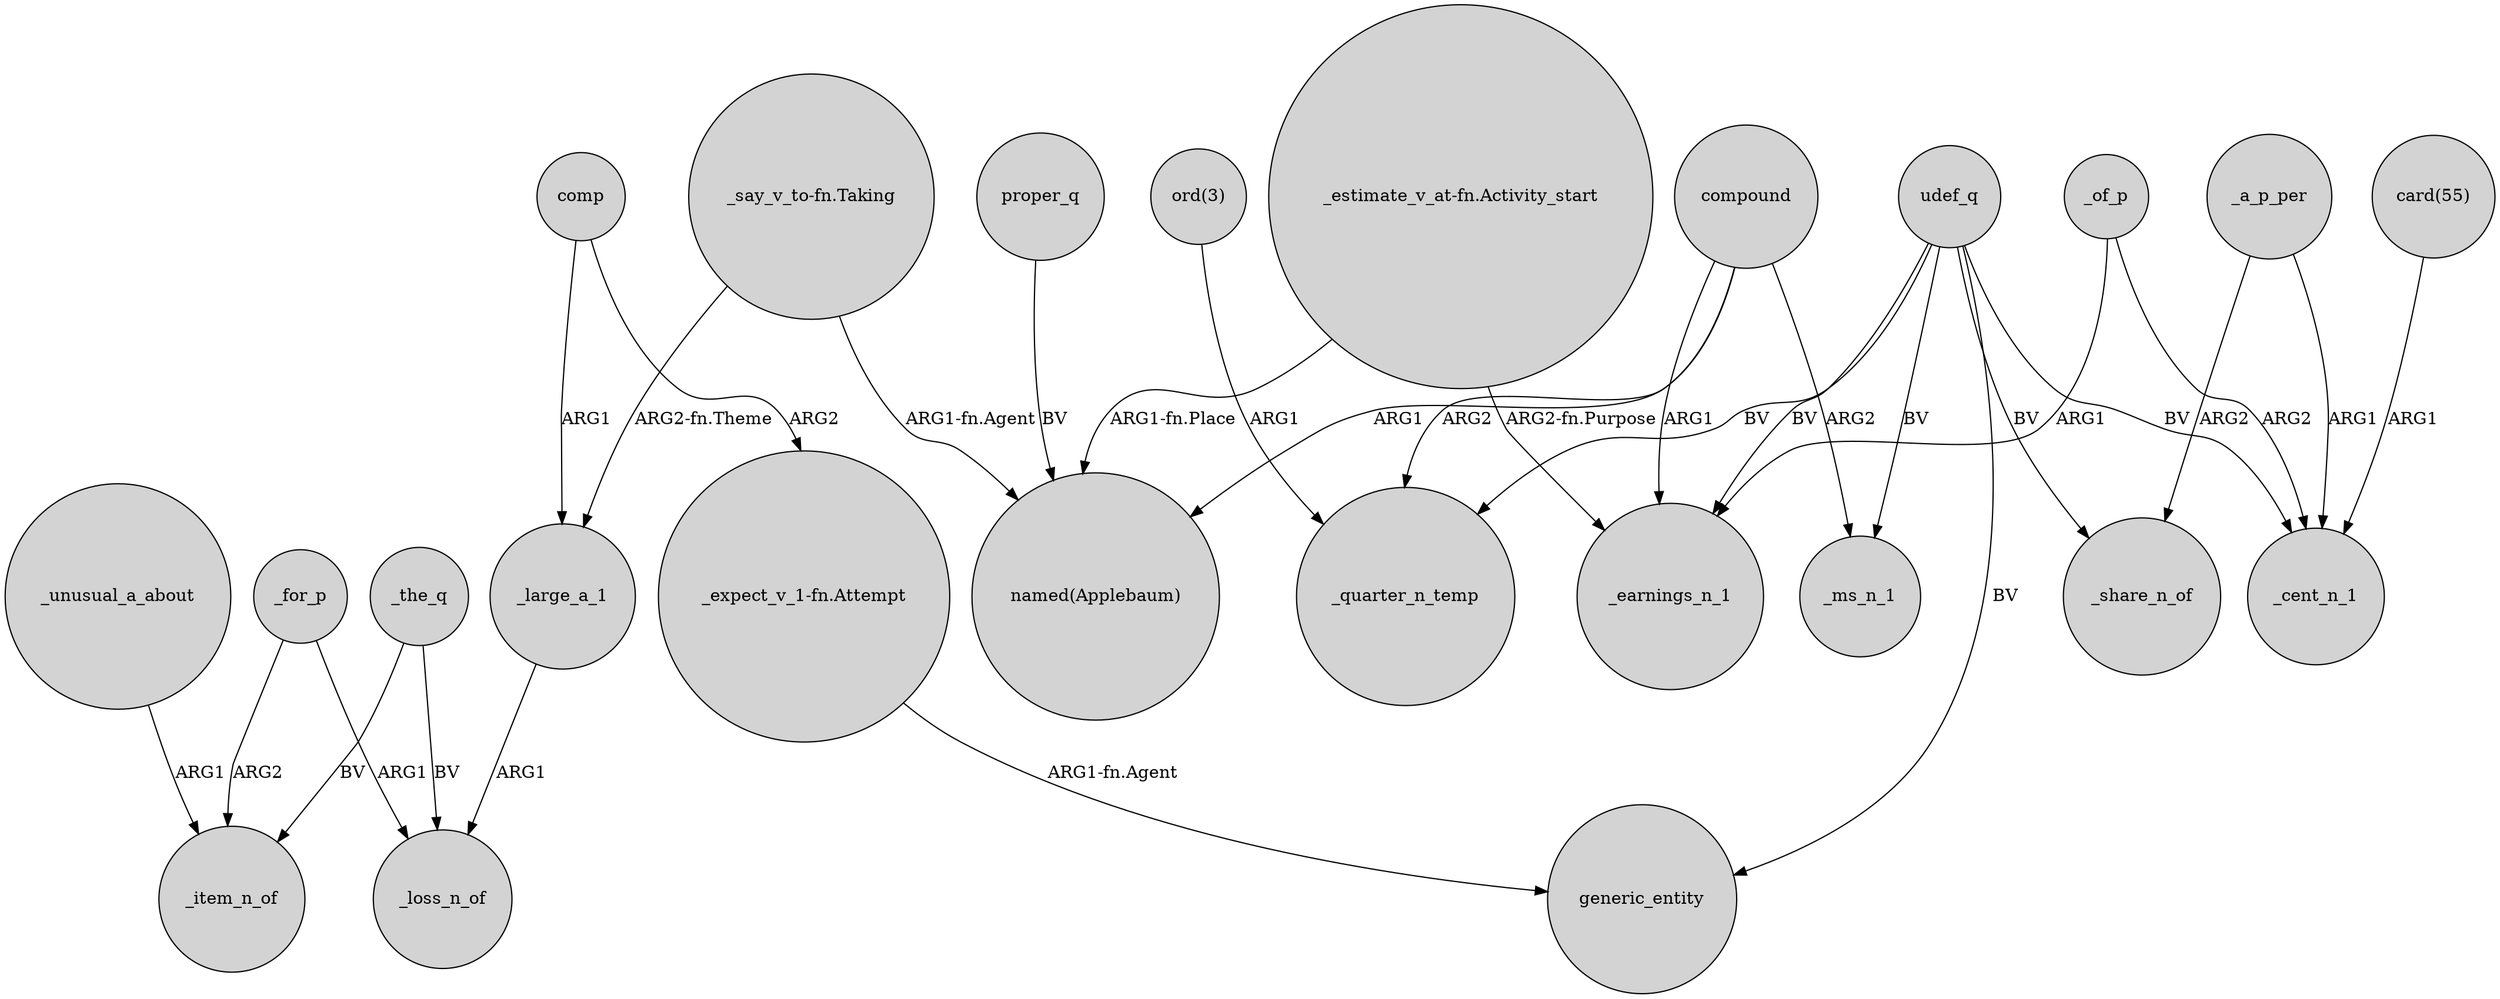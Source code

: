 digraph {
	node [shape=circle style=filled]
	"_say_v_to-fn.Taking" -> _large_a_1 [label="ARG2-fn.Theme"]
	"ord(3)" -> _quarter_n_temp [label=ARG1]
	compound -> _ms_n_1 [label=ARG2]
	_unusual_a_about -> _item_n_of [label=ARG1]
	"_say_v_to-fn.Taking" -> "named(Applebaum)" [label="ARG1-fn.Agent"]
	comp -> _large_a_1 [label=ARG1]
	_a_p_per -> _cent_n_1 [label=ARG1]
	comp -> "_expect_v_1-fn.Attempt" [label=ARG2]
	_the_q -> _loss_n_of [label=BV]
	_large_a_1 -> _loss_n_of [label=ARG1]
	_for_p -> _item_n_of [label=ARG2]
	udef_q -> _cent_n_1 [label=BV]
	udef_q -> generic_entity [label=BV]
	_of_p -> _cent_n_1 [label=ARG2]
	compound -> "named(Applebaum)" [label=ARG1]
	compound -> _quarter_n_temp [label=ARG2]
	_a_p_per -> _share_n_of [label=ARG2]
	udef_q -> _earnings_n_1 [label=BV]
	_for_p -> _loss_n_of [label=ARG1]
	_of_p -> _earnings_n_1 [label=ARG1]
	udef_q -> _share_n_of [label=BV]
	"_estimate_v_at-fn.Activity_start" -> _earnings_n_1 [label="ARG2-fn.Purpose"]
	_the_q -> _item_n_of [label=BV]
	udef_q -> _ms_n_1 [label=BV]
	udef_q -> _quarter_n_temp [label=BV]
	"_expect_v_1-fn.Attempt" -> generic_entity [label="ARG1-fn.Agent"]
	"_estimate_v_at-fn.Activity_start" -> "named(Applebaum)" [label="ARG1-fn.Place"]
	compound -> _earnings_n_1 [label=ARG1]
	proper_q -> "named(Applebaum)" [label=BV]
	"card(55)" -> _cent_n_1 [label=ARG1]
}
